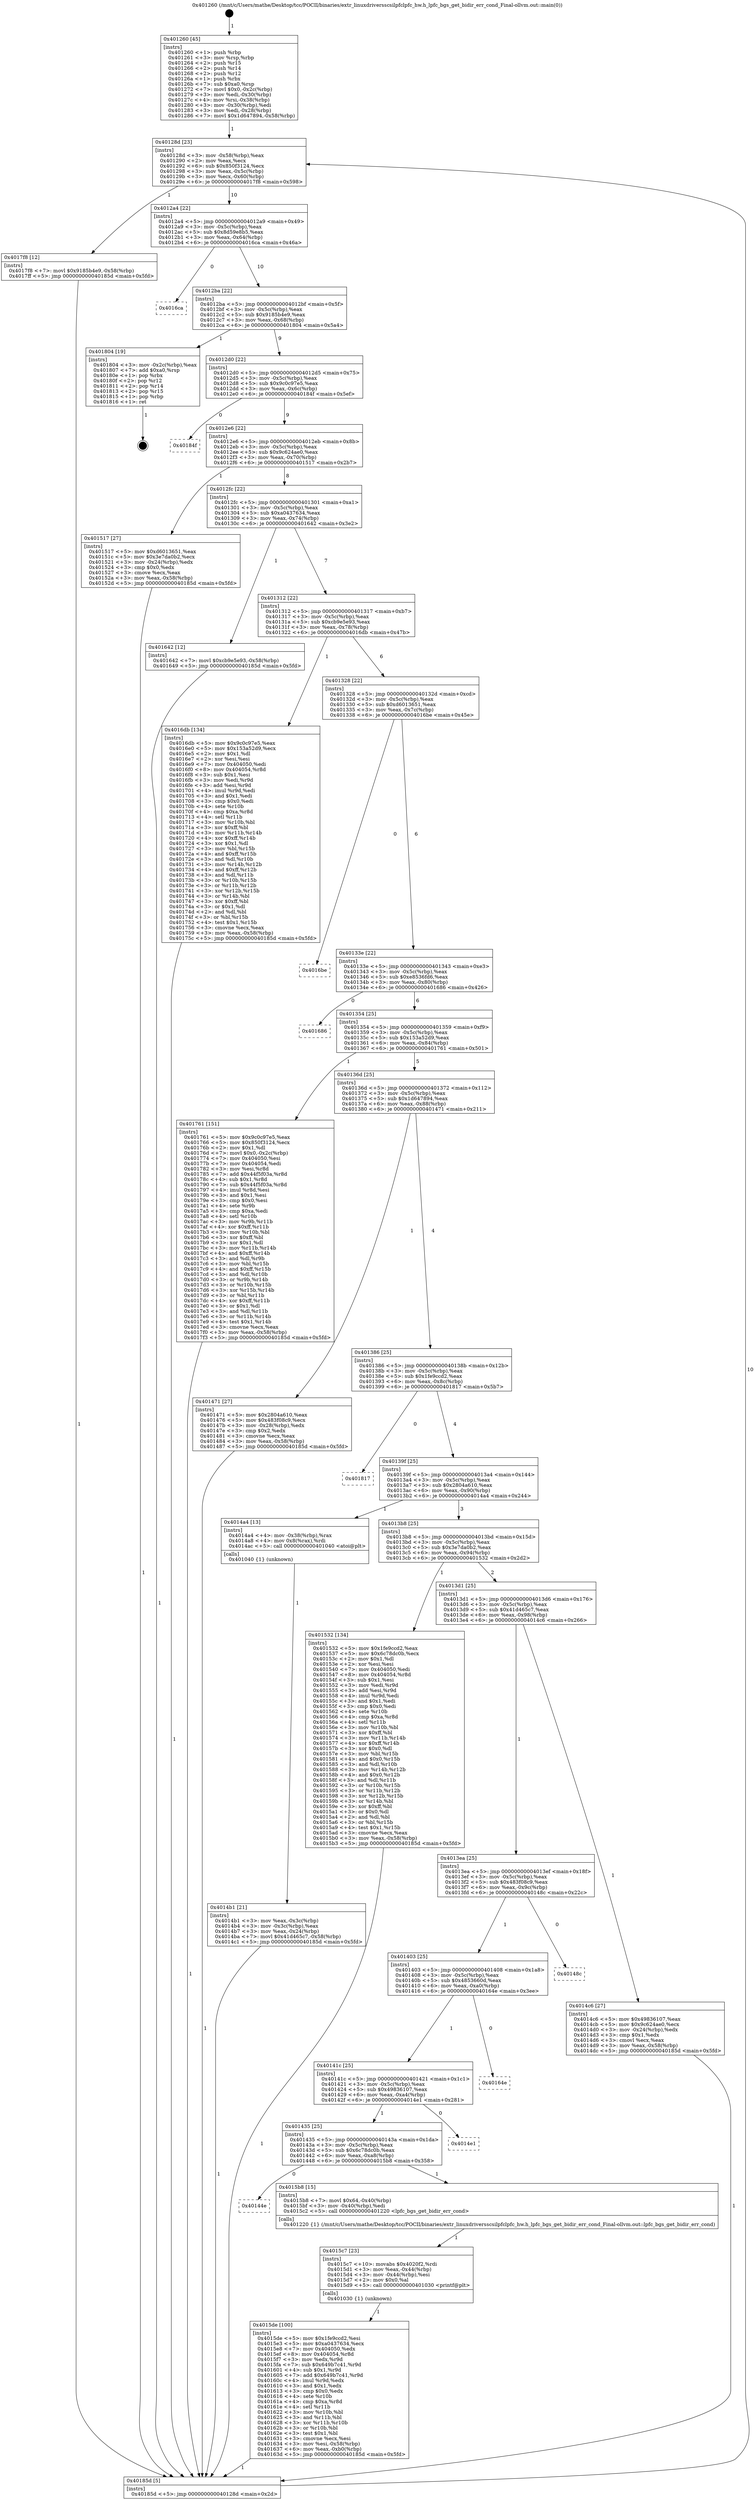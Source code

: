 digraph "0x401260" {
  label = "0x401260 (/mnt/c/Users/mathe/Desktop/tcc/POCII/binaries/extr_linuxdriversscsilpfclpfc_hw.h_lpfc_bgs_get_bidir_err_cond_Final-ollvm.out::main(0))"
  labelloc = "t"
  node[shape=record]

  Entry [label="",width=0.3,height=0.3,shape=circle,fillcolor=black,style=filled]
  "0x40128d" [label="{
     0x40128d [23]\l
     | [instrs]\l
     &nbsp;&nbsp;0x40128d \<+3\>: mov -0x58(%rbp),%eax\l
     &nbsp;&nbsp;0x401290 \<+2\>: mov %eax,%ecx\l
     &nbsp;&nbsp;0x401292 \<+6\>: sub $0x850f3124,%ecx\l
     &nbsp;&nbsp;0x401298 \<+3\>: mov %eax,-0x5c(%rbp)\l
     &nbsp;&nbsp;0x40129b \<+3\>: mov %ecx,-0x60(%rbp)\l
     &nbsp;&nbsp;0x40129e \<+6\>: je 00000000004017f8 \<main+0x598\>\l
  }"]
  "0x4017f8" [label="{
     0x4017f8 [12]\l
     | [instrs]\l
     &nbsp;&nbsp;0x4017f8 \<+7\>: movl $0x9185b4e9,-0x58(%rbp)\l
     &nbsp;&nbsp;0x4017ff \<+5\>: jmp 000000000040185d \<main+0x5fd\>\l
  }"]
  "0x4012a4" [label="{
     0x4012a4 [22]\l
     | [instrs]\l
     &nbsp;&nbsp;0x4012a4 \<+5\>: jmp 00000000004012a9 \<main+0x49\>\l
     &nbsp;&nbsp;0x4012a9 \<+3\>: mov -0x5c(%rbp),%eax\l
     &nbsp;&nbsp;0x4012ac \<+5\>: sub $0x8d59e8b5,%eax\l
     &nbsp;&nbsp;0x4012b1 \<+3\>: mov %eax,-0x64(%rbp)\l
     &nbsp;&nbsp;0x4012b4 \<+6\>: je 00000000004016ca \<main+0x46a\>\l
  }"]
  Exit [label="",width=0.3,height=0.3,shape=circle,fillcolor=black,style=filled,peripheries=2]
  "0x4016ca" [label="{
     0x4016ca\l
  }", style=dashed]
  "0x4012ba" [label="{
     0x4012ba [22]\l
     | [instrs]\l
     &nbsp;&nbsp;0x4012ba \<+5\>: jmp 00000000004012bf \<main+0x5f\>\l
     &nbsp;&nbsp;0x4012bf \<+3\>: mov -0x5c(%rbp),%eax\l
     &nbsp;&nbsp;0x4012c2 \<+5\>: sub $0x9185b4e9,%eax\l
     &nbsp;&nbsp;0x4012c7 \<+3\>: mov %eax,-0x68(%rbp)\l
     &nbsp;&nbsp;0x4012ca \<+6\>: je 0000000000401804 \<main+0x5a4\>\l
  }"]
  "0x4015de" [label="{
     0x4015de [100]\l
     | [instrs]\l
     &nbsp;&nbsp;0x4015de \<+5\>: mov $0x1fe9ccd2,%esi\l
     &nbsp;&nbsp;0x4015e3 \<+5\>: mov $0xa0437634,%ecx\l
     &nbsp;&nbsp;0x4015e8 \<+7\>: mov 0x404050,%edx\l
     &nbsp;&nbsp;0x4015ef \<+8\>: mov 0x404054,%r8d\l
     &nbsp;&nbsp;0x4015f7 \<+3\>: mov %edx,%r9d\l
     &nbsp;&nbsp;0x4015fa \<+7\>: sub $0x649b7c41,%r9d\l
     &nbsp;&nbsp;0x401601 \<+4\>: sub $0x1,%r9d\l
     &nbsp;&nbsp;0x401605 \<+7\>: add $0x649b7c41,%r9d\l
     &nbsp;&nbsp;0x40160c \<+4\>: imul %r9d,%edx\l
     &nbsp;&nbsp;0x401610 \<+3\>: and $0x1,%edx\l
     &nbsp;&nbsp;0x401613 \<+3\>: cmp $0x0,%edx\l
     &nbsp;&nbsp;0x401616 \<+4\>: sete %r10b\l
     &nbsp;&nbsp;0x40161a \<+4\>: cmp $0xa,%r8d\l
     &nbsp;&nbsp;0x40161e \<+4\>: setl %r11b\l
     &nbsp;&nbsp;0x401622 \<+3\>: mov %r10b,%bl\l
     &nbsp;&nbsp;0x401625 \<+3\>: and %r11b,%bl\l
     &nbsp;&nbsp;0x401628 \<+3\>: xor %r11b,%r10b\l
     &nbsp;&nbsp;0x40162b \<+3\>: or %r10b,%bl\l
     &nbsp;&nbsp;0x40162e \<+3\>: test $0x1,%bl\l
     &nbsp;&nbsp;0x401631 \<+3\>: cmovne %ecx,%esi\l
     &nbsp;&nbsp;0x401634 \<+3\>: mov %esi,-0x58(%rbp)\l
     &nbsp;&nbsp;0x401637 \<+6\>: mov %eax,-0xb0(%rbp)\l
     &nbsp;&nbsp;0x40163d \<+5\>: jmp 000000000040185d \<main+0x5fd\>\l
  }"]
  "0x401804" [label="{
     0x401804 [19]\l
     | [instrs]\l
     &nbsp;&nbsp;0x401804 \<+3\>: mov -0x2c(%rbp),%eax\l
     &nbsp;&nbsp;0x401807 \<+7\>: add $0xa0,%rsp\l
     &nbsp;&nbsp;0x40180e \<+1\>: pop %rbx\l
     &nbsp;&nbsp;0x40180f \<+2\>: pop %r12\l
     &nbsp;&nbsp;0x401811 \<+2\>: pop %r14\l
     &nbsp;&nbsp;0x401813 \<+2\>: pop %r15\l
     &nbsp;&nbsp;0x401815 \<+1\>: pop %rbp\l
     &nbsp;&nbsp;0x401816 \<+1\>: ret\l
  }"]
  "0x4012d0" [label="{
     0x4012d0 [22]\l
     | [instrs]\l
     &nbsp;&nbsp;0x4012d0 \<+5\>: jmp 00000000004012d5 \<main+0x75\>\l
     &nbsp;&nbsp;0x4012d5 \<+3\>: mov -0x5c(%rbp),%eax\l
     &nbsp;&nbsp;0x4012d8 \<+5\>: sub $0x9c0c97e5,%eax\l
     &nbsp;&nbsp;0x4012dd \<+3\>: mov %eax,-0x6c(%rbp)\l
     &nbsp;&nbsp;0x4012e0 \<+6\>: je 000000000040184f \<main+0x5ef\>\l
  }"]
  "0x4015c7" [label="{
     0x4015c7 [23]\l
     | [instrs]\l
     &nbsp;&nbsp;0x4015c7 \<+10\>: movabs $0x4020f2,%rdi\l
     &nbsp;&nbsp;0x4015d1 \<+3\>: mov %eax,-0x44(%rbp)\l
     &nbsp;&nbsp;0x4015d4 \<+3\>: mov -0x44(%rbp),%esi\l
     &nbsp;&nbsp;0x4015d7 \<+2\>: mov $0x0,%al\l
     &nbsp;&nbsp;0x4015d9 \<+5\>: call 0000000000401030 \<printf@plt\>\l
     | [calls]\l
     &nbsp;&nbsp;0x401030 \{1\} (unknown)\l
  }"]
  "0x40184f" [label="{
     0x40184f\l
  }", style=dashed]
  "0x4012e6" [label="{
     0x4012e6 [22]\l
     | [instrs]\l
     &nbsp;&nbsp;0x4012e6 \<+5\>: jmp 00000000004012eb \<main+0x8b\>\l
     &nbsp;&nbsp;0x4012eb \<+3\>: mov -0x5c(%rbp),%eax\l
     &nbsp;&nbsp;0x4012ee \<+5\>: sub $0x9c624ae0,%eax\l
     &nbsp;&nbsp;0x4012f3 \<+3\>: mov %eax,-0x70(%rbp)\l
     &nbsp;&nbsp;0x4012f6 \<+6\>: je 0000000000401517 \<main+0x2b7\>\l
  }"]
  "0x40144e" [label="{
     0x40144e\l
  }", style=dashed]
  "0x401517" [label="{
     0x401517 [27]\l
     | [instrs]\l
     &nbsp;&nbsp;0x401517 \<+5\>: mov $0xd6013651,%eax\l
     &nbsp;&nbsp;0x40151c \<+5\>: mov $0x3e7da0b2,%ecx\l
     &nbsp;&nbsp;0x401521 \<+3\>: mov -0x24(%rbp),%edx\l
     &nbsp;&nbsp;0x401524 \<+3\>: cmp $0x0,%edx\l
     &nbsp;&nbsp;0x401527 \<+3\>: cmove %ecx,%eax\l
     &nbsp;&nbsp;0x40152a \<+3\>: mov %eax,-0x58(%rbp)\l
     &nbsp;&nbsp;0x40152d \<+5\>: jmp 000000000040185d \<main+0x5fd\>\l
  }"]
  "0x4012fc" [label="{
     0x4012fc [22]\l
     | [instrs]\l
     &nbsp;&nbsp;0x4012fc \<+5\>: jmp 0000000000401301 \<main+0xa1\>\l
     &nbsp;&nbsp;0x401301 \<+3\>: mov -0x5c(%rbp),%eax\l
     &nbsp;&nbsp;0x401304 \<+5\>: sub $0xa0437634,%eax\l
     &nbsp;&nbsp;0x401309 \<+3\>: mov %eax,-0x74(%rbp)\l
     &nbsp;&nbsp;0x40130c \<+6\>: je 0000000000401642 \<main+0x3e2\>\l
  }"]
  "0x4015b8" [label="{
     0x4015b8 [15]\l
     | [instrs]\l
     &nbsp;&nbsp;0x4015b8 \<+7\>: movl $0x64,-0x40(%rbp)\l
     &nbsp;&nbsp;0x4015bf \<+3\>: mov -0x40(%rbp),%edi\l
     &nbsp;&nbsp;0x4015c2 \<+5\>: call 0000000000401220 \<lpfc_bgs_get_bidir_err_cond\>\l
     | [calls]\l
     &nbsp;&nbsp;0x401220 \{1\} (/mnt/c/Users/mathe/Desktop/tcc/POCII/binaries/extr_linuxdriversscsilpfclpfc_hw.h_lpfc_bgs_get_bidir_err_cond_Final-ollvm.out::lpfc_bgs_get_bidir_err_cond)\l
  }"]
  "0x401642" [label="{
     0x401642 [12]\l
     | [instrs]\l
     &nbsp;&nbsp;0x401642 \<+7\>: movl $0xcb9e5e93,-0x58(%rbp)\l
     &nbsp;&nbsp;0x401649 \<+5\>: jmp 000000000040185d \<main+0x5fd\>\l
  }"]
  "0x401312" [label="{
     0x401312 [22]\l
     | [instrs]\l
     &nbsp;&nbsp;0x401312 \<+5\>: jmp 0000000000401317 \<main+0xb7\>\l
     &nbsp;&nbsp;0x401317 \<+3\>: mov -0x5c(%rbp),%eax\l
     &nbsp;&nbsp;0x40131a \<+5\>: sub $0xcb9e5e93,%eax\l
     &nbsp;&nbsp;0x40131f \<+3\>: mov %eax,-0x78(%rbp)\l
     &nbsp;&nbsp;0x401322 \<+6\>: je 00000000004016db \<main+0x47b\>\l
  }"]
  "0x401435" [label="{
     0x401435 [25]\l
     | [instrs]\l
     &nbsp;&nbsp;0x401435 \<+5\>: jmp 000000000040143a \<main+0x1da\>\l
     &nbsp;&nbsp;0x40143a \<+3\>: mov -0x5c(%rbp),%eax\l
     &nbsp;&nbsp;0x40143d \<+5\>: sub $0x6c78dc0b,%eax\l
     &nbsp;&nbsp;0x401442 \<+6\>: mov %eax,-0xa8(%rbp)\l
     &nbsp;&nbsp;0x401448 \<+6\>: je 00000000004015b8 \<main+0x358\>\l
  }"]
  "0x4016db" [label="{
     0x4016db [134]\l
     | [instrs]\l
     &nbsp;&nbsp;0x4016db \<+5\>: mov $0x9c0c97e5,%eax\l
     &nbsp;&nbsp;0x4016e0 \<+5\>: mov $0x153a52d9,%ecx\l
     &nbsp;&nbsp;0x4016e5 \<+2\>: mov $0x1,%dl\l
     &nbsp;&nbsp;0x4016e7 \<+2\>: xor %esi,%esi\l
     &nbsp;&nbsp;0x4016e9 \<+7\>: mov 0x404050,%edi\l
     &nbsp;&nbsp;0x4016f0 \<+8\>: mov 0x404054,%r8d\l
     &nbsp;&nbsp;0x4016f8 \<+3\>: sub $0x1,%esi\l
     &nbsp;&nbsp;0x4016fb \<+3\>: mov %edi,%r9d\l
     &nbsp;&nbsp;0x4016fe \<+3\>: add %esi,%r9d\l
     &nbsp;&nbsp;0x401701 \<+4\>: imul %r9d,%edi\l
     &nbsp;&nbsp;0x401705 \<+3\>: and $0x1,%edi\l
     &nbsp;&nbsp;0x401708 \<+3\>: cmp $0x0,%edi\l
     &nbsp;&nbsp;0x40170b \<+4\>: sete %r10b\l
     &nbsp;&nbsp;0x40170f \<+4\>: cmp $0xa,%r8d\l
     &nbsp;&nbsp;0x401713 \<+4\>: setl %r11b\l
     &nbsp;&nbsp;0x401717 \<+3\>: mov %r10b,%bl\l
     &nbsp;&nbsp;0x40171a \<+3\>: xor $0xff,%bl\l
     &nbsp;&nbsp;0x40171d \<+3\>: mov %r11b,%r14b\l
     &nbsp;&nbsp;0x401720 \<+4\>: xor $0xff,%r14b\l
     &nbsp;&nbsp;0x401724 \<+3\>: xor $0x1,%dl\l
     &nbsp;&nbsp;0x401727 \<+3\>: mov %bl,%r15b\l
     &nbsp;&nbsp;0x40172a \<+4\>: and $0xff,%r15b\l
     &nbsp;&nbsp;0x40172e \<+3\>: and %dl,%r10b\l
     &nbsp;&nbsp;0x401731 \<+3\>: mov %r14b,%r12b\l
     &nbsp;&nbsp;0x401734 \<+4\>: and $0xff,%r12b\l
     &nbsp;&nbsp;0x401738 \<+3\>: and %dl,%r11b\l
     &nbsp;&nbsp;0x40173b \<+3\>: or %r10b,%r15b\l
     &nbsp;&nbsp;0x40173e \<+3\>: or %r11b,%r12b\l
     &nbsp;&nbsp;0x401741 \<+3\>: xor %r12b,%r15b\l
     &nbsp;&nbsp;0x401744 \<+3\>: or %r14b,%bl\l
     &nbsp;&nbsp;0x401747 \<+3\>: xor $0xff,%bl\l
     &nbsp;&nbsp;0x40174a \<+3\>: or $0x1,%dl\l
     &nbsp;&nbsp;0x40174d \<+2\>: and %dl,%bl\l
     &nbsp;&nbsp;0x40174f \<+3\>: or %bl,%r15b\l
     &nbsp;&nbsp;0x401752 \<+4\>: test $0x1,%r15b\l
     &nbsp;&nbsp;0x401756 \<+3\>: cmovne %ecx,%eax\l
     &nbsp;&nbsp;0x401759 \<+3\>: mov %eax,-0x58(%rbp)\l
     &nbsp;&nbsp;0x40175c \<+5\>: jmp 000000000040185d \<main+0x5fd\>\l
  }"]
  "0x401328" [label="{
     0x401328 [22]\l
     | [instrs]\l
     &nbsp;&nbsp;0x401328 \<+5\>: jmp 000000000040132d \<main+0xcd\>\l
     &nbsp;&nbsp;0x40132d \<+3\>: mov -0x5c(%rbp),%eax\l
     &nbsp;&nbsp;0x401330 \<+5\>: sub $0xd6013651,%eax\l
     &nbsp;&nbsp;0x401335 \<+3\>: mov %eax,-0x7c(%rbp)\l
     &nbsp;&nbsp;0x401338 \<+6\>: je 00000000004016be \<main+0x45e\>\l
  }"]
  "0x4014e1" [label="{
     0x4014e1\l
  }", style=dashed]
  "0x4016be" [label="{
     0x4016be\l
  }", style=dashed]
  "0x40133e" [label="{
     0x40133e [22]\l
     | [instrs]\l
     &nbsp;&nbsp;0x40133e \<+5\>: jmp 0000000000401343 \<main+0xe3\>\l
     &nbsp;&nbsp;0x401343 \<+3\>: mov -0x5c(%rbp),%eax\l
     &nbsp;&nbsp;0x401346 \<+5\>: sub $0xe8536fd6,%eax\l
     &nbsp;&nbsp;0x40134b \<+3\>: mov %eax,-0x80(%rbp)\l
     &nbsp;&nbsp;0x40134e \<+6\>: je 0000000000401686 \<main+0x426\>\l
  }"]
  "0x40141c" [label="{
     0x40141c [25]\l
     | [instrs]\l
     &nbsp;&nbsp;0x40141c \<+5\>: jmp 0000000000401421 \<main+0x1c1\>\l
     &nbsp;&nbsp;0x401421 \<+3\>: mov -0x5c(%rbp),%eax\l
     &nbsp;&nbsp;0x401424 \<+5\>: sub $0x49836107,%eax\l
     &nbsp;&nbsp;0x401429 \<+6\>: mov %eax,-0xa4(%rbp)\l
     &nbsp;&nbsp;0x40142f \<+6\>: je 00000000004014e1 \<main+0x281\>\l
  }"]
  "0x401686" [label="{
     0x401686\l
  }", style=dashed]
  "0x401354" [label="{
     0x401354 [25]\l
     | [instrs]\l
     &nbsp;&nbsp;0x401354 \<+5\>: jmp 0000000000401359 \<main+0xf9\>\l
     &nbsp;&nbsp;0x401359 \<+3\>: mov -0x5c(%rbp),%eax\l
     &nbsp;&nbsp;0x40135c \<+5\>: sub $0x153a52d9,%eax\l
     &nbsp;&nbsp;0x401361 \<+6\>: mov %eax,-0x84(%rbp)\l
     &nbsp;&nbsp;0x401367 \<+6\>: je 0000000000401761 \<main+0x501\>\l
  }"]
  "0x40164e" [label="{
     0x40164e\l
  }", style=dashed]
  "0x401761" [label="{
     0x401761 [151]\l
     | [instrs]\l
     &nbsp;&nbsp;0x401761 \<+5\>: mov $0x9c0c97e5,%eax\l
     &nbsp;&nbsp;0x401766 \<+5\>: mov $0x850f3124,%ecx\l
     &nbsp;&nbsp;0x40176b \<+2\>: mov $0x1,%dl\l
     &nbsp;&nbsp;0x40176d \<+7\>: movl $0x0,-0x2c(%rbp)\l
     &nbsp;&nbsp;0x401774 \<+7\>: mov 0x404050,%esi\l
     &nbsp;&nbsp;0x40177b \<+7\>: mov 0x404054,%edi\l
     &nbsp;&nbsp;0x401782 \<+3\>: mov %esi,%r8d\l
     &nbsp;&nbsp;0x401785 \<+7\>: add $0x44f5f03a,%r8d\l
     &nbsp;&nbsp;0x40178c \<+4\>: sub $0x1,%r8d\l
     &nbsp;&nbsp;0x401790 \<+7\>: sub $0x44f5f03a,%r8d\l
     &nbsp;&nbsp;0x401797 \<+4\>: imul %r8d,%esi\l
     &nbsp;&nbsp;0x40179b \<+3\>: and $0x1,%esi\l
     &nbsp;&nbsp;0x40179e \<+3\>: cmp $0x0,%esi\l
     &nbsp;&nbsp;0x4017a1 \<+4\>: sete %r9b\l
     &nbsp;&nbsp;0x4017a5 \<+3\>: cmp $0xa,%edi\l
     &nbsp;&nbsp;0x4017a8 \<+4\>: setl %r10b\l
     &nbsp;&nbsp;0x4017ac \<+3\>: mov %r9b,%r11b\l
     &nbsp;&nbsp;0x4017af \<+4\>: xor $0xff,%r11b\l
     &nbsp;&nbsp;0x4017b3 \<+3\>: mov %r10b,%bl\l
     &nbsp;&nbsp;0x4017b6 \<+3\>: xor $0xff,%bl\l
     &nbsp;&nbsp;0x4017b9 \<+3\>: xor $0x1,%dl\l
     &nbsp;&nbsp;0x4017bc \<+3\>: mov %r11b,%r14b\l
     &nbsp;&nbsp;0x4017bf \<+4\>: and $0xff,%r14b\l
     &nbsp;&nbsp;0x4017c3 \<+3\>: and %dl,%r9b\l
     &nbsp;&nbsp;0x4017c6 \<+3\>: mov %bl,%r15b\l
     &nbsp;&nbsp;0x4017c9 \<+4\>: and $0xff,%r15b\l
     &nbsp;&nbsp;0x4017cd \<+3\>: and %dl,%r10b\l
     &nbsp;&nbsp;0x4017d0 \<+3\>: or %r9b,%r14b\l
     &nbsp;&nbsp;0x4017d3 \<+3\>: or %r10b,%r15b\l
     &nbsp;&nbsp;0x4017d6 \<+3\>: xor %r15b,%r14b\l
     &nbsp;&nbsp;0x4017d9 \<+3\>: or %bl,%r11b\l
     &nbsp;&nbsp;0x4017dc \<+4\>: xor $0xff,%r11b\l
     &nbsp;&nbsp;0x4017e0 \<+3\>: or $0x1,%dl\l
     &nbsp;&nbsp;0x4017e3 \<+3\>: and %dl,%r11b\l
     &nbsp;&nbsp;0x4017e6 \<+3\>: or %r11b,%r14b\l
     &nbsp;&nbsp;0x4017e9 \<+4\>: test $0x1,%r14b\l
     &nbsp;&nbsp;0x4017ed \<+3\>: cmovne %ecx,%eax\l
     &nbsp;&nbsp;0x4017f0 \<+3\>: mov %eax,-0x58(%rbp)\l
     &nbsp;&nbsp;0x4017f3 \<+5\>: jmp 000000000040185d \<main+0x5fd\>\l
  }"]
  "0x40136d" [label="{
     0x40136d [25]\l
     | [instrs]\l
     &nbsp;&nbsp;0x40136d \<+5\>: jmp 0000000000401372 \<main+0x112\>\l
     &nbsp;&nbsp;0x401372 \<+3\>: mov -0x5c(%rbp),%eax\l
     &nbsp;&nbsp;0x401375 \<+5\>: sub $0x1d647894,%eax\l
     &nbsp;&nbsp;0x40137a \<+6\>: mov %eax,-0x88(%rbp)\l
     &nbsp;&nbsp;0x401380 \<+6\>: je 0000000000401471 \<main+0x211\>\l
  }"]
  "0x401403" [label="{
     0x401403 [25]\l
     | [instrs]\l
     &nbsp;&nbsp;0x401403 \<+5\>: jmp 0000000000401408 \<main+0x1a8\>\l
     &nbsp;&nbsp;0x401408 \<+3\>: mov -0x5c(%rbp),%eax\l
     &nbsp;&nbsp;0x40140b \<+5\>: sub $0x4853660d,%eax\l
     &nbsp;&nbsp;0x401410 \<+6\>: mov %eax,-0xa0(%rbp)\l
     &nbsp;&nbsp;0x401416 \<+6\>: je 000000000040164e \<main+0x3ee\>\l
  }"]
  "0x401471" [label="{
     0x401471 [27]\l
     | [instrs]\l
     &nbsp;&nbsp;0x401471 \<+5\>: mov $0x2804a610,%eax\l
     &nbsp;&nbsp;0x401476 \<+5\>: mov $0x483f08c9,%ecx\l
     &nbsp;&nbsp;0x40147b \<+3\>: mov -0x28(%rbp),%edx\l
     &nbsp;&nbsp;0x40147e \<+3\>: cmp $0x2,%edx\l
     &nbsp;&nbsp;0x401481 \<+3\>: cmovne %ecx,%eax\l
     &nbsp;&nbsp;0x401484 \<+3\>: mov %eax,-0x58(%rbp)\l
     &nbsp;&nbsp;0x401487 \<+5\>: jmp 000000000040185d \<main+0x5fd\>\l
  }"]
  "0x401386" [label="{
     0x401386 [25]\l
     | [instrs]\l
     &nbsp;&nbsp;0x401386 \<+5\>: jmp 000000000040138b \<main+0x12b\>\l
     &nbsp;&nbsp;0x40138b \<+3\>: mov -0x5c(%rbp),%eax\l
     &nbsp;&nbsp;0x40138e \<+5\>: sub $0x1fe9ccd2,%eax\l
     &nbsp;&nbsp;0x401393 \<+6\>: mov %eax,-0x8c(%rbp)\l
     &nbsp;&nbsp;0x401399 \<+6\>: je 0000000000401817 \<main+0x5b7\>\l
  }"]
  "0x40185d" [label="{
     0x40185d [5]\l
     | [instrs]\l
     &nbsp;&nbsp;0x40185d \<+5\>: jmp 000000000040128d \<main+0x2d\>\l
  }"]
  "0x401260" [label="{
     0x401260 [45]\l
     | [instrs]\l
     &nbsp;&nbsp;0x401260 \<+1\>: push %rbp\l
     &nbsp;&nbsp;0x401261 \<+3\>: mov %rsp,%rbp\l
     &nbsp;&nbsp;0x401264 \<+2\>: push %r15\l
     &nbsp;&nbsp;0x401266 \<+2\>: push %r14\l
     &nbsp;&nbsp;0x401268 \<+2\>: push %r12\l
     &nbsp;&nbsp;0x40126a \<+1\>: push %rbx\l
     &nbsp;&nbsp;0x40126b \<+7\>: sub $0xa0,%rsp\l
     &nbsp;&nbsp;0x401272 \<+7\>: movl $0x0,-0x2c(%rbp)\l
     &nbsp;&nbsp;0x401279 \<+3\>: mov %edi,-0x30(%rbp)\l
     &nbsp;&nbsp;0x40127c \<+4\>: mov %rsi,-0x38(%rbp)\l
     &nbsp;&nbsp;0x401280 \<+3\>: mov -0x30(%rbp),%edi\l
     &nbsp;&nbsp;0x401283 \<+3\>: mov %edi,-0x28(%rbp)\l
     &nbsp;&nbsp;0x401286 \<+7\>: movl $0x1d647894,-0x58(%rbp)\l
  }"]
  "0x40148c" [label="{
     0x40148c\l
  }", style=dashed]
  "0x401817" [label="{
     0x401817\l
  }", style=dashed]
  "0x40139f" [label="{
     0x40139f [25]\l
     | [instrs]\l
     &nbsp;&nbsp;0x40139f \<+5\>: jmp 00000000004013a4 \<main+0x144\>\l
     &nbsp;&nbsp;0x4013a4 \<+3\>: mov -0x5c(%rbp),%eax\l
     &nbsp;&nbsp;0x4013a7 \<+5\>: sub $0x2804a610,%eax\l
     &nbsp;&nbsp;0x4013ac \<+6\>: mov %eax,-0x90(%rbp)\l
     &nbsp;&nbsp;0x4013b2 \<+6\>: je 00000000004014a4 \<main+0x244\>\l
  }"]
  "0x4013ea" [label="{
     0x4013ea [25]\l
     | [instrs]\l
     &nbsp;&nbsp;0x4013ea \<+5\>: jmp 00000000004013ef \<main+0x18f\>\l
     &nbsp;&nbsp;0x4013ef \<+3\>: mov -0x5c(%rbp),%eax\l
     &nbsp;&nbsp;0x4013f2 \<+5\>: sub $0x483f08c9,%eax\l
     &nbsp;&nbsp;0x4013f7 \<+6\>: mov %eax,-0x9c(%rbp)\l
     &nbsp;&nbsp;0x4013fd \<+6\>: je 000000000040148c \<main+0x22c\>\l
  }"]
  "0x4014a4" [label="{
     0x4014a4 [13]\l
     | [instrs]\l
     &nbsp;&nbsp;0x4014a4 \<+4\>: mov -0x38(%rbp),%rax\l
     &nbsp;&nbsp;0x4014a8 \<+4\>: mov 0x8(%rax),%rdi\l
     &nbsp;&nbsp;0x4014ac \<+5\>: call 0000000000401040 \<atoi@plt\>\l
     | [calls]\l
     &nbsp;&nbsp;0x401040 \{1\} (unknown)\l
  }"]
  "0x4013b8" [label="{
     0x4013b8 [25]\l
     | [instrs]\l
     &nbsp;&nbsp;0x4013b8 \<+5\>: jmp 00000000004013bd \<main+0x15d\>\l
     &nbsp;&nbsp;0x4013bd \<+3\>: mov -0x5c(%rbp),%eax\l
     &nbsp;&nbsp;0x4013c0 \<+5\>: sub $0x3e7da0b2,%eax\l
     &nbsp;&nbsp;0x4013c5 \<+6\>: mov %eax,-0x94(%rbp)\l
     &nbsp;&nbsp;0x4013cb \<+6\>: je 0000000000401532 \<main+0x2d2\>\l
  }"]
  "0x4014b1" [label="{
     0x4014b1 [21]\l
     | [instrs]\l
     &nbsp;&nbsp;0x4014b1 \<+3\>: mov %eax,-0x3c(%rbp)\l
     &nbsp;&nbsp;0x4014b4 \<+3\>: mov -0x3c(%rbp),%eax\l
     &nbsp;&nbsp;0x4014b7 \<+3\>: mov %eax,-0x24(%rbp)\l
     &nbsp;&nbsp;0x4014ba \<+7\>: movl $0x41d465c7,-0x58(%rbp)\l
     &nbsp;&nbsp;0x4014c1 \<+5\>: jmp 000000000040185d \<main+0x5fd\>\l
  }"]
  "0x4014c6" [label="{
     0x4014c6 [27]\l
     | [instrs]\l
     &nbsp;&nbsp;0x4014c6 \<+5\>: mov $0x49836107,%eax\l
     &nbsp;&nbsp;0x4014cb \<+5\>: mov $0x9c624ae0,%ecx\l
     &nbsp;&nbsp;0x4014d0 \<+3\>: mov -0x24(%rbp),%edx\l
     &nbsp;&nbsp;0x4014d3 \<+3\>: cmp $0x1,%edx\l
     &nbsp;&nbsp;0x4014d6 \<+3\>: cmovl %ecx,%eax\l
     &nbsp;&nbsp;0x4014d9 \<+3\>: mov %eax,-0x58(%rbp)\l
     &nbsp;&nbsp;0x4014dc \<+5\>: jmp 000000000040185d \<main+0x5fd\>\l
  }"]
  "0x401532" [label="{
     0x401532 [134]\l
     | [instrs]\l
     &nbsp;&nbsp;0x401532 \<+5\>: mov $0x1fe9ccd2,%eax\l
     &nbsp;&nbsp;0x401537 \<+5\>: mov $0x6c78dc0b,%ecx\l
     &nbsp;&nbsp;0x40153c \<+2\>: mov $0x1,%dl\l
     &nbsp;&nbsp;0x40153e \<+2\>: xor %esi,%esi\l
     &nbsp;&nbsp;0x401540 \<+7\>: mov 0x404050,%edi\l
     &nbsp;&nbsp;0x401547 \<+8\>: mov 0x404054,%r8d\l
     &nbsp;&nbsp;0x40154f \<+3\>: sub $0x1,%esi\l
     &nbsp;&nbsp;0x401552 \<+3\>: mov %edi,%r9d\l
     &nbsp;&nbsp;0x401555 \<+3\>: add %esi,%r9d\l
     &nbsp;&nbsp;0x401558 \<+4\>: imul %r9d,%edi\l
     &nbsp;&nbsp;0x40155c \<+3\>: and $0x1,%edi\l
     &nbsp;&nbsp;0x40155f \<+3\>: cmp $0x0,%edi\l
     &nbsp;&nbsp;0x401562 \<+4\>: sete %r10b\l
     &nbsp;&nbsp;0x401566 \<+4\>: cmp $0xa,%r8d\l
     &nbsp;&nbsp;0x40156a \<+4\>: setl %r11b\l
     &nbsp;&nbsp;0x40156e \<+3\>: mov %r10b,%bl\l
     &nbsp;&nbsp;0x401571 \<+3\>: xor $0xff,%bl\l
     &nbsp;&nbsp;0x401574 \<+3\>: mov %r11b,%r14b\l
     &nbsp;&nbsp;0x401577 \<+4\>: xor $0xff,%r14b\l
     &nbsp;&nbsp;0x40157b \<+3\>: xor $0x0,%dl\l
     &nbsp;&nbsp;0x40157e \<+3\>: mov %bl,%r15b\l
     &nbsp;&nbsp;0x401581 \<+4\>: and $0x0,%r15b\l
     &nbsp;&nbsp;0x401585 \<+3\>: and %dl,%r10b\l
     &nbsp;&nbsp;0x401588 \<+3\>: mov %r14b,%r12b\l
     &nbsp;&nbsp;0x40158b \<+4\>: and $0x0,%r12b\l
     &nbsp;&nbsp;0x40158f \<+3\>: and %dl,%r11b\l
     &nbsp;&nbsp;0x401592 \<+3\>: or %r10b,%r15b\l
     &nbsp;&nbsp;0x401595 \<+3\>: or %r11b,%r12b\l
     &nbsp;&nbsp;0x401598 \<+3\>: xor %r12b,%r15b\l
     &nbsp;&nbsp;0x40159b \<+3\>: or %r14b,%bl\l
     &nbsp;&nbsp;0x40159e \<+3\>: xor $0xff,%bl\l
     &nbsp;&nbsp;0x4015a1 \<+3\>: or $0x0,%dl\l
     &nbsp;&nbsp;0x4015a4 \<+2\>: and %dl,%bl\l
     &nbsp;&nbsp;0x4015a6 \<+3\>: or %bl,%r15b\l
     &nbsp;&nbsp;0x4015a9 \<+4\>: test $0x1,%r15b\l
     &nbsp;&nbsp;0x4015ad \<+3\>: cmovne %ecx,%eax\l
     &nbsp;&nbsp;0x4015b0 \<+3\>: mov %eax,-0x58(%rbp)\l
     &nbsp;&nbsp;0x4015b3 \<+5\>: jmp 000000000040185d \<main+0x5fd\>\l
  }"]
  "0x4013d1" [label="{
     0x4013d1 [25]\l
     | [instrs]\l
     &nbsp;&nbsp;0x4013d1 \<+5\>: jmp 00000000004013d6 \<main+0x176\>\l
     &nbsp;&nbsp;0x4013d6 \<+3\>: mov -0x5c(%rbp),%eax\l
     &nbsp;&nbsp;0x4013d9 \<+5\>: sub $0x41d465c7,%eax\l
     &nbsp;&nbsp;0x4013de \<+6\>: mov %eax,-0x98(%rbp)\l
     &nbsp;&nbsp;0x4013e4 \<+6\>: je 00000000004014c6 \<main+0x266\>\l
  }"]
  Entry -> "0x401260" [label=" 1"]
  "0x40128d" -> "0x4017f8" [label=" 1"]
  "0x40128d" -> "0x4012a4" [label=" 10"]
  "0x401804" -> Exit [label=" 1"]
  "0x4012a4" -> "0x4016ca" [label=" 0"]
  "0x4012a4" -> "0x4012ba" [label=" 10"]
  "0x4017f8" -> "0x40185d" [label=" 1"]
  "0x4012ba" -> "0x401804" [label=" 1"]
  "0x4012ba" -> "0x4012d0" [label=" 9"]
  "0x401761" -> "0x40185d" [label=" 1"]
  "0x4012d0" -> "0x40184f" [label=" 0"]
  "0x4012d0" -> "0x4012e6" [label=" 9"]
  "0x4016db" -> "0x40185d" [label=" 1"]
  "0x4012e6" -> "0x401517" [label=" 1"]
  "0x4012e6" -> "0x4012fc" [label=" 8"]
  "0x401642" -> "0x40185d" [label=" 1"]
  "0x4012fc" -> "0x401642" [label=" 1"]
  "0x4012fc" -> "0x401312" [label=" 7"]
  "0x4015de" -> "0x40185d" [label=" 1"]
  "0x401312" -> "0x4016db" [label=" 1"]
  "0x401312" -> "0x401328" [label=" 6"]
  "0x4015b8" -> "0x4015c7" [label=" 1"]
  "0x401328" -> "0x4016be" [label=" 0"]
  "0x401328" -> "0x40133e" [label=" 6"]
  "0x401435" -> "0x40144e" [label=" 0"]
  "0x40133e" -> "0x401686" [label=" 0"]
  "0x40133e" -> "0x401354" [label=" 6"]
  "0x4015c7" -> "0x4015de" [label=" 1"]
  "0x401354" -> "0x401761" [label=" 1"]
  "0x401354" -> "0x40136d" [label=" 5"]
  "0x40141c" -> "0x401435" [label=" 1"]
  "0x40136d" -> "0x401471" [label=" 1"]
  "0x40136d" -> "0x401386" [label=" 4"]
  "0x401471" -> "0x40185d" [label=" 1"]
  "0x401260" -> "0x40128d" [label=" 1"]
  "0x40185d" -> "0x40128d" [label=" 10"]
  "0x401435" -> "0x4015b8" [label=" 1"]
  "0x401386" -> "0x401817" [label=" 0"]
  "0x401386" -> "0x40139f" [label=" 4"]
  "0x401403" -> "0x40141c" [label=" 1"]
  "0x40139f" -> "0x4014a4" [label=" 1"]
  "0x40139f" -> "0x4013b8" [label=" 3"]
  "0x4014a4" -> "0x4014b1" [label=" 1"]
  "0x4014b1" -> "0x40185d" [label=" 1"]
  "0x40141c" -> "0x4014e1" [label=" 0"]
  "0x4013b8" -> "0x401532" [label=" 1"]
  "0x4013b8" -> "0x4013d1" [label=" 2"]
  "0x4013ea" -> "0x401403" [label=" 1"]
  "0x4013d1" -> "0x4014c6" [label=" 1"]
  "0x4013d1" -> "0x4013ea" [label=" 1"]
  "0x4014c6" -> "0x40185d" [label=" 1"]
  "0x401517" -> "0x40185d" [label=" 1"]
  "0x401532" -> "0x40185d" [label=" 1"]
  "0x401403" -> "0x40164e" [label=" 0"]
  "0x4013ea" -> "0x40148c" [label=" 0"]
}
